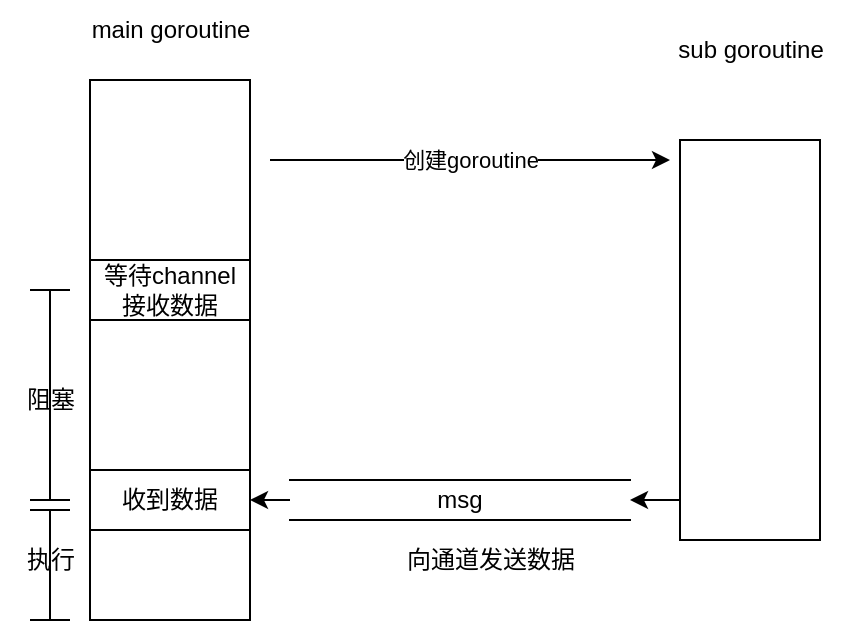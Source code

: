 <mxfile version="20.3.6" type="github">
  <diagram id="SGwZRh80OsiY2iepwWqa" name="第 1 页">
    <mxGraphModel dx="638" dy="337" grid="1" gridSize="10" guides="1" tooltips="1" connect="1" arrows="1" fold="1" page="1" pageScale="1" pageWidth="8000" pageHeight="8000" math="0" shadow="0">
      <root>
        <mxCell id="0" />
        <mxCell id="1" parent="0" />
        <mxCell id="E7tXMzb9oO97Nayjuc4r-3" value="创建goroutine" style="edgeStyle=orthogonalEdgeStyle;rounded=0;orthogonalLoop=1;jettySize=auto;html=1;" edge="1" parent="1">
          <mxGeometry relative="1" as="geometry">
            <mxPoint x="1490" y="440" as="targetPoint" />
            <mxPoint x="1290" y="440" as="sourcePoint" />
          </mxGeometry>
        </mxCell>
        <mxCell id="E7tXMzb9oO97Nayjuc4r-1" value="" style="rounded=0;whiteSpace=wrap;html=1;" vertex="1" parent="1">
          <mxGeometry x="1200" y="400" width="80" height="270" as="geometry" />
        </mxCell>
        <mxCell id="E7tXMzb9oO97Nayjuc4r-13" style="edgeStyle=orthogonalEdgeStyle;rounded=0;orthogonalLoop=1;jettySize=auto;html=1;entryX=1;entryY=0.5;entryDx=0;entryDy=0;" edge="1" parent="1" source="E7tXMzb9oO97Nayjuc4r-2" target="E7tXMzb9oO97Nayjuc4r-7">
          <mxGeometry relative="1" as="geometry">
            <Array as="points">
              <mxPoint x="1490" y="610" />
              <mxPoint x="1490" y="610" />
            </Array>
          </mxGeometry>
        </mxCell>
        <mxCell id="E7tXMzb9oO97Nayjuc4r-2" value="" style="rounded=0;whiteSpace=wrap;html=1;" vertex="1" parent="1">
          <mxGeometry x="1495" y="430" width="70" height="200" as="geometry" />
        </mxCell>
        <mxCell id="E7tXMzb9oO97Nayjuc4r-4" value="main goroutine" style="text;html=1;align=center;verticalAlign=middle;resizable=0;points=[];autosize=1;strokeColor=none;fillColor=none;" vertex="1" parent="1">
          <mxGeometry x="1190" y="360" width="100" height="30" as="geometry" />
        </mxCell>
        <mxCell id="E7tXMzb9oO97Nayjuc4r-5" value="sub goroutine" style="text;html=1;align=center;verticalAlign=middle;resizable=0;points=[];autosize=1;strokeColor=none;fillColor=none;" vertex="1" parent="1">
          <mxGeometry x="1480" y="370" width="100" height="30" as="geometry" />
        </mxCell>
        <mxCell id="E7tXMzb9oO97Nayjuc4r-21" style="edgeStyle=orthogonalEdgeStyle;rounded=0;orthogonalLoop=1;jettySize=auto;html=1;entryX=1;entryY=0.778;entryDx=0;entryDy=0;entryPerimeter=0;" edge="1" parent="1" source="E7tXMzb9oO97Nayjuc4r-7" target="E7tXMzb9oO97Nayjuc4r-1">
          <mxGeometry relative="1" as="geometry" />
        </mxCell>
        <mxCell id="E7tXMzb9oO97Nayjuc4r-7" value="msg" style="shape=partialRectangle;whiteSpace=wrap;html=1;left=0;right=0;fillColor=none;" vertex="1" parent="1">
          <mxGeometry x="1300" y="600" width="170" height="20" as="geometry" />
        </mxCell>
        <mxCell id="E7tXMzb9oO97Nayjuc4r-14" value="向通道发送数据" style="text;html=1;align=center;verticalAlign=middle;resizable=0;points=[];autosize=1;strokeColor=none;fillColor=none;" vertex="1" parent="1">
          <mxGeometry x="1345" y="625" width="110" height="30" as="geometry" />
        </mxCell>
        <mxCell id="E7tXMzb9oO97Nayjuc4r-19" value="等待channel&lt;br&gt;接收数据" style="rounded=0;whiteSpace=wrap;html=1;" vertex="1" parent="1">
          <mxGeometry x="1200" y="490" width="80" height="30" as="geometry" />
        </mxCell>
        <mxCell id="E7tXMzb9oO97Nayjuc4r-22" value="" style="shape=crossbar;whiteSpace=wrap;html=1;rounded=1;direction=south;" vertex="1" parent="1">
          <mxGeometry x="1170" y="505" width="20" height="105" as="geometry" />
        </mxCell>
        <mxCell id="E7tXMzb9oO97Nayjuc4r-23" value="阻塞" style="text;html=1;align=center;verticalAlign=middle;resizable=0;points=[];autosize=1;strokeColor=none;fillColor=none;" vertex="1" parent="1">
          <mxGeometry x="1155" y="545" width="50" height="30" as="geometry" />
        </mxCell>
        <mxCell id="E7tXMzb9oO97Nayjuc4r-24" value="" style="shape=crossbar;whiteSpace=wrap;html=1;rounded=1;direction=south;" vertex="1" parent="1">
          <mxGeometry x="1170" y="615" width="20" height="55" as="geometry" />
        </mxCell>
        <mxCell id="E7tXMzb9oO97Nayjuc4r-25" value="执行" style="text;html=1;align=center;verticalAlign=middle;resizable=0;points=[];autosize=1;strokeColor=none;fillColor=none;" vertex="1" parent="1">
          <mxGeometry x="1155" y="625" width="50" height="30" as="geometry" />
        </mxCell>
        <mxCell id="E7tXMzb9oO97Nayjuc4r-26" value="收到数据" style="rounded=0;whiteSpace=wrap;html=1;" vertex="1" parent="1">
          <mxGeometry x="1200" y="595" width="80" height="30" as="geometry" />
        </mxCell>
      </root>
    </mxGraphModel>
  </diagram>
</mxfile>
